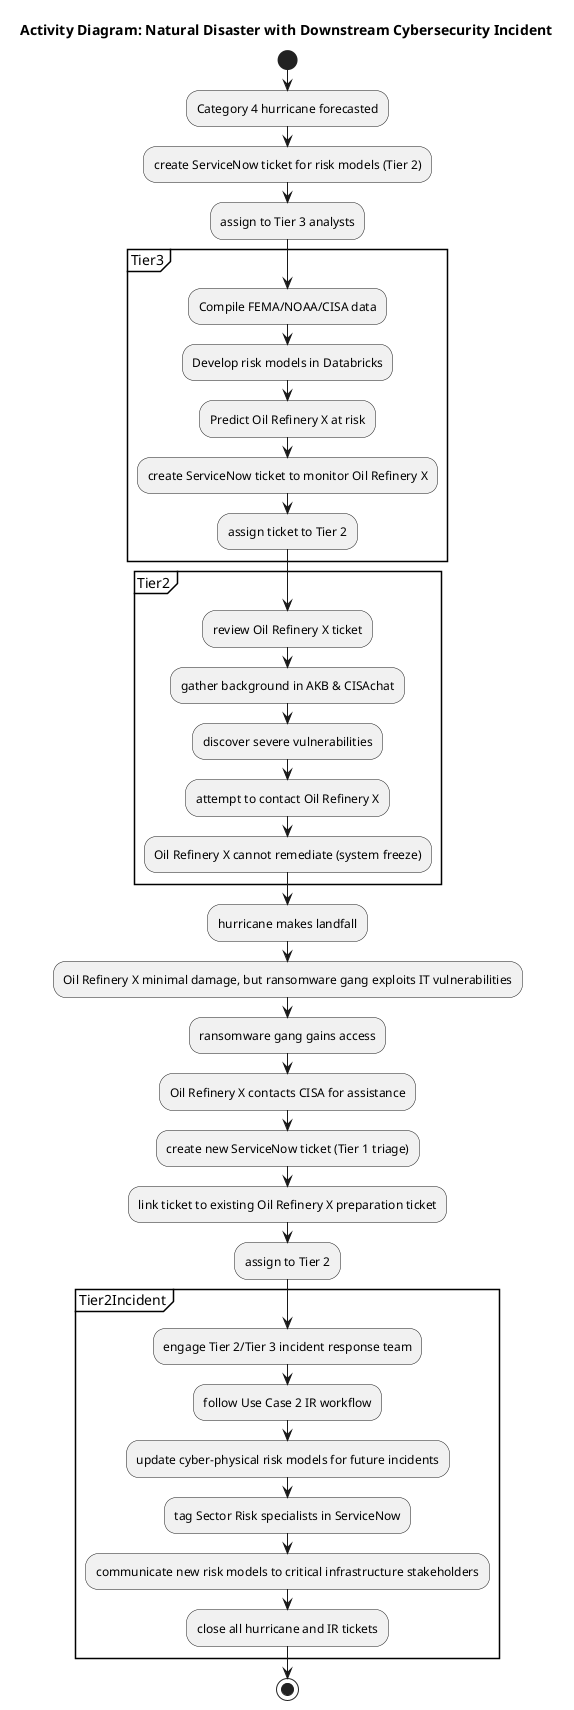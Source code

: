 @startuml
	title Activity Diagram: Natural Disaster with Downstream Cybersecurity Incident
	
	start
	
	:Category 4 hurricane forecasted;
	:create ServiceNow ticket for risk models (Tier 2);
	:assign to Tier 3 analysts;
	
	partition Tier3 {
	  :Compile FEMA/NOAA/CISA data;
	  :Develop risk models in Databricks;
	  :Predict Oil Refinery X at risk;
	  :create ServiceNow ticket to monitor Oil Refinery X;
	  :assign ticket to Tier 2;
	}
	
	partition Tier2 {
	  :review Oil Refinery X ticket;
	  :gather background in AKB & CISAchat;
	  :discover severe vulnerabilities;
	  :attempt to contact Oil Refinery X;
	  :Oil Refinery X cannot remediate (system freeze);
	}
	
	:hurricane makes landfall;
	:Oil Refinery X minimal damage, but ransomware gang exploits IT vulnerabilities;
	:ransomware gang gains access;
	:Oil Refinery X contacts CISA for assistance;
	
	:create new ServiceNow ticket (Tier 1 triage);
	:link ticket to existing Oil Refinery X preparation ticket;
	:assign to Tier 2;
	
	partition Tier2Incident {
	  :engage Tier 2/Tier 3 incident response team;
	  :follow Use Case 2 IR workflow;
	  :update cyber-physical risk models for future incidents;
	  :tag Sector Risk specialists in ServiceNow;
	  :communicate new risk models to critical infrastructure stakeholders;
	  :close all hurricane and IR tickets;
	}
	
	stop
@enduml
